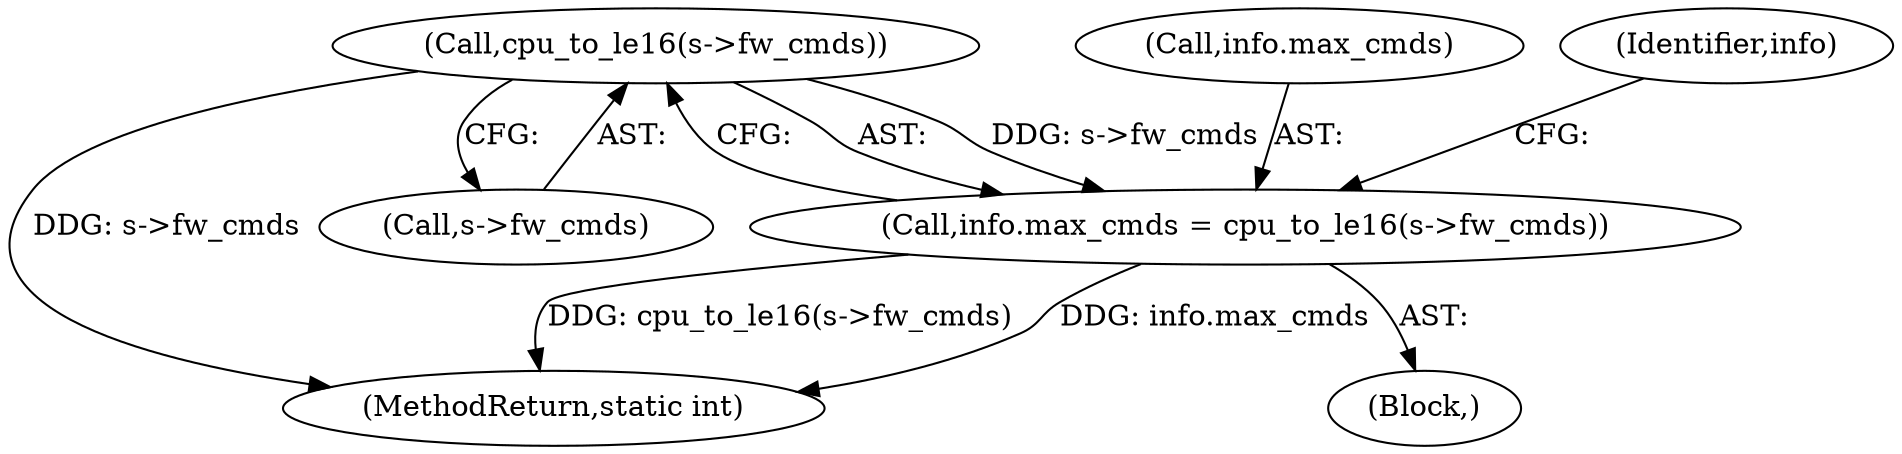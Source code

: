 digraph "0_qemu_844864fbae66935951529408831c2f22367a57b6@pointer" {
"1000406" [label="(Call,cpu_to_le16(s->fw_cmds))"];
"1000402" [label="(Call,info.max_cmds = cpu_to_le16(s->fw_cmds))"];
"1000673" [label="(MethodReturn,static int)"];
"1000403" [label="(Call,info.max_cmds)"];
"1000412" [label="(Identifier,info)"];
"1000402" [label="(Call,info.max_cmds = cpu_to_le16(s->fw_cmds))"];
"1000407" [label="(Call,s->fw_cmds)"];
"1000406" [label="(Call,cpu_to_le16(s->fw_cmds))"];
"1000104" [label="(Block,)"];
"1000406" -> "1000402"  [label="AST: "];
"1000406" -> "1000407"  [label="CFG: "];
"1000407" -> "1000406"  [label="AST: "];
"1000402" -> "1000406"  [label="CFG: "];
"1000406" -> "1000673"  [label="DDG: s->fw_cmds"];
"1000406" -> "1000402"  [label="DDG: s->fw_cmds"];
"1000402" -> "1000104"  [label="AST: "];
"1000403" -> "1000402"  [label="AST: "];
"1000412" -> "1000402"  [label="CFG: "];
"1000402" -> "1000673"  [label="DDG: info.max_cmds"];
"1000402" -> "1000673"  [label="DDG: cpu_to_le16(s->fw_cmds)"];
}
